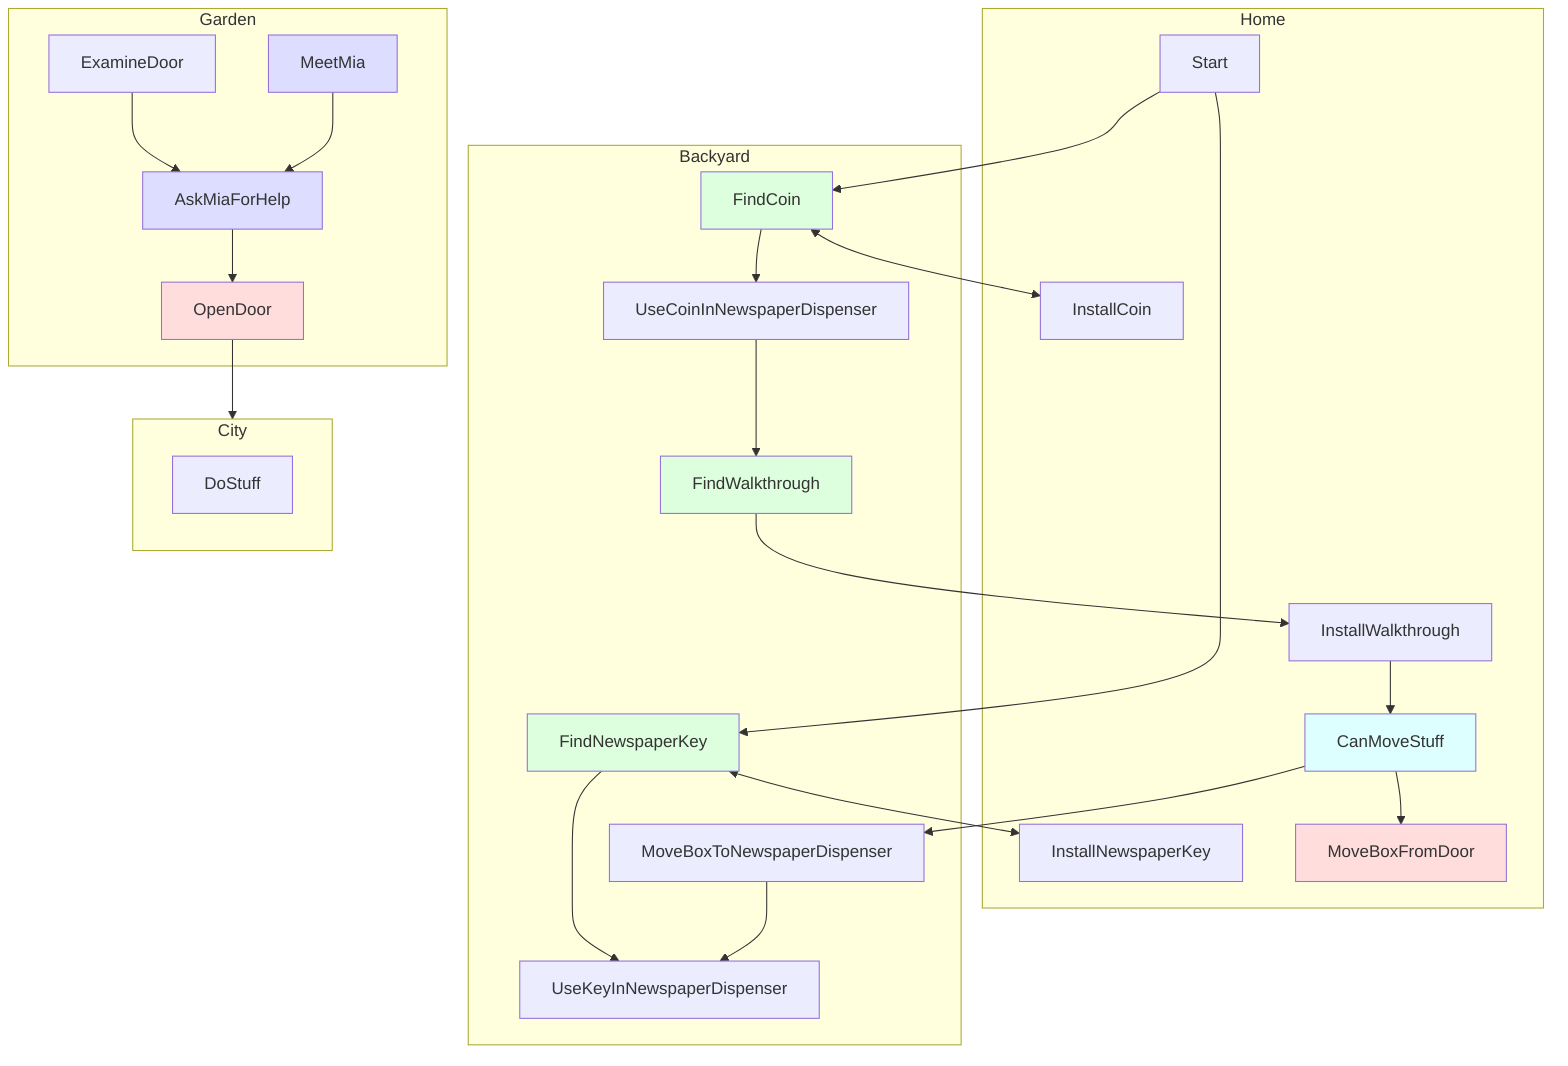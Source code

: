 flowchart TD
    classDef exit fill:#fdd
    classDef loot fill:#dfd
    classDef dialog fill:#ddf
    classDef tech fill:#dff

	subgraph Home
        Start
		InstallWalkthrough
		InstallCoin
		InstallNewspaperKey
        CanMoveStuff:::tech
		MoveBoxFromDoor:::exit
	end
	
	subgraph Backyard
		FindCoin:::loot
		FindWalkthrough:::loot
        FindNewspaperKey:::loot
        UseCoinInNewspaperDispenser
		MoveBoxToNewspaperDispenser
        UseKeyInNewspaperDispenser
	end
	
	subgraph Garden
		OpenDoor:::exit
		
		MeetMia:::dialog
		AskMiaForHelp:::dialog
		
		ExamineDoor
	end
	
	subgraph City
		DoStuff
	end

    Start-->FindCoin
    Start-->FindNewspaperKey

    FindNewspaperKey<-->InstallNewspaperKey
    FindCoin<-->InstallCoin
    FindCoin-->UseCoinInNewspaperDispenser
    UseCoinInNewspaperDispenser-->FindWalkthrough
    FindWalkthrough-->InstallWalkthrough
    InstallWalkthrough-->CanMoveStuff
    CanMoveStuff-->MoveBoxFromDoor
    CanMoveStuff-->MoveBoxToNewspaperDispenser
    FindNewspaperKey-->UseKeyInNewspaperDispenser
    MoveBoxToNewspaperDispenser-->UseKeyInNewspaperDispenser

    ExamineDoor-->AskMiaForHelp	
    AskMiaForHelp-->OpenDoor
    MeetMia-->AskMiaForHelp
    
    OpenDoor-->City